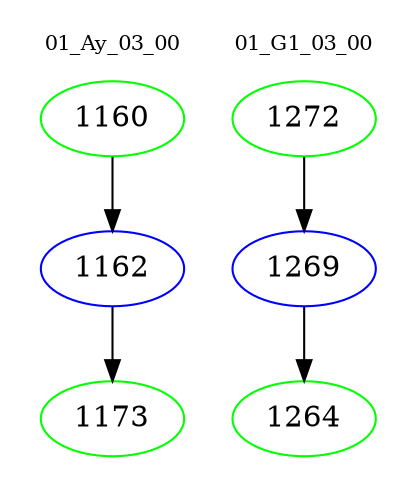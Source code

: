 digraph{
subgraph cluster_0 {
color = white
label = "01_Ay_03_00";
fontsize=10;
T0_1160 [label="1160", color="green"]
T0_1160 -> T0_1162 [color="black"]
T0_1162 [label="1162", color="blue"]
T0_1162 -> T0_1173 [color="black"]
T0_1173 [label="1173", color="green"]
}
subgraph cluster_1 {
color = white
label = "01_G1_03_00";
fontsize=10;
T1_1272 [label="1272", color="green"]
T1_1272 -> T1_1269 [color="black"]
T1_1269 [label="1269", color="blue"]
T1_1269 -> T1_1264 [color="black"]
T1_1264 [label="1264", color="green"]
}
}
